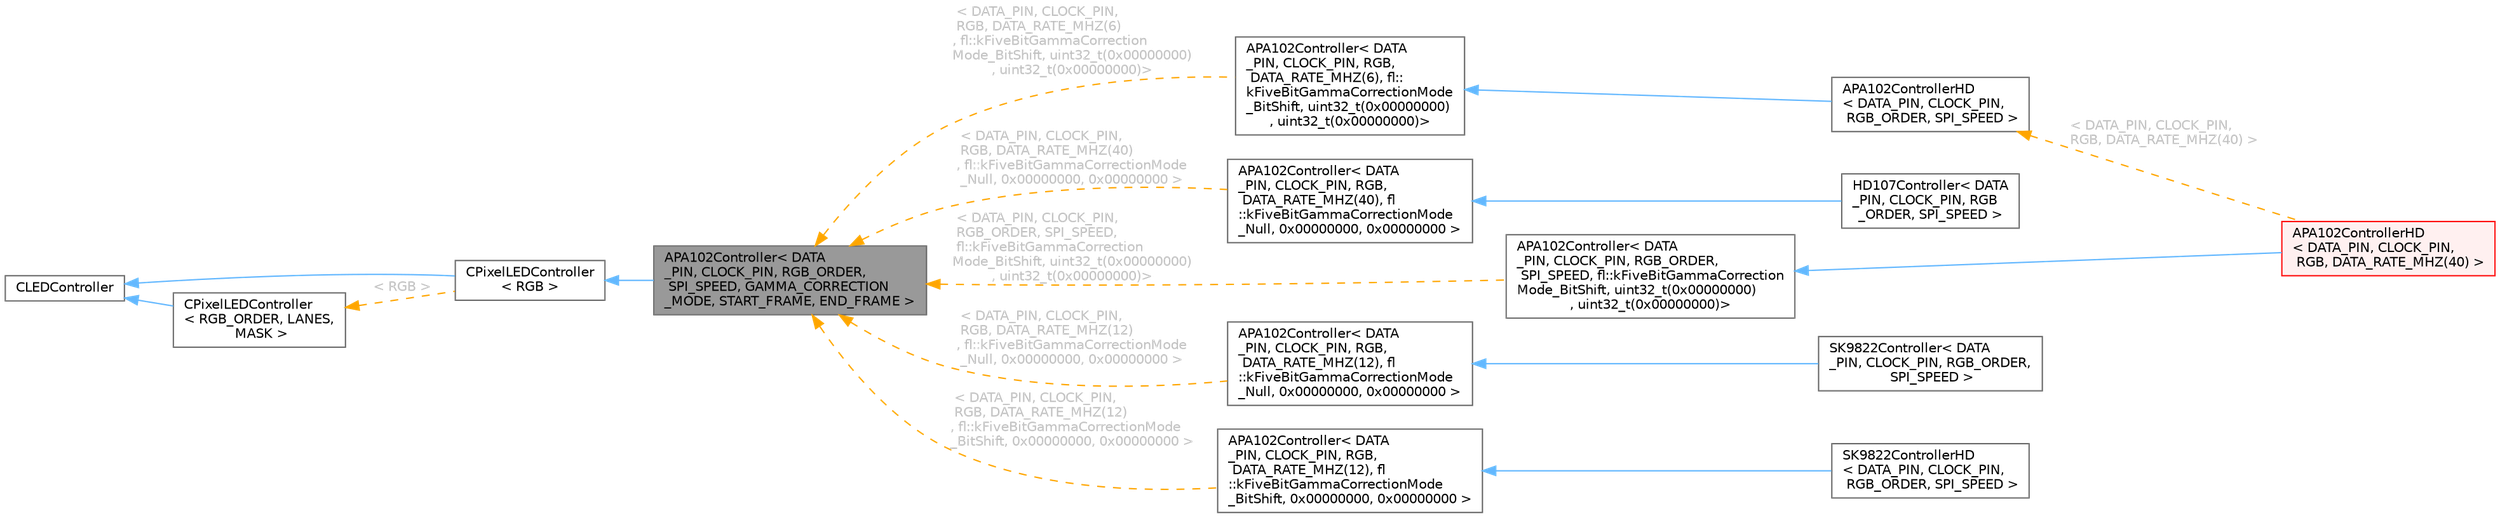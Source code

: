 digraph "APA102Controller&lt; DATA_PIN, CLOCK_PIN, RGB_ORDER, SPI_SPEED, GAMMA_CORRECTION_MODE, START_FRAME, END_FRAME &gt;"
{
 // INTERACTIVE_SVG=YES
 // LATEX_PDF_SIZE
  bgcolor="transparent";
  edge [fontname=Helvetica,fontsize=10,labelfontname=Helvetica,labelfontsize=10];
  node [fontname=Helvetica,fontsize=10,shape=box,height=0.2,width=0.4];
  rankdir="LR";
  Node1 [id="Node000001",label="APA102Controller\< DATA\l_PIN, CLOCK_PIN, RGB_ORDER,\l SPI_SPEED, GAMMA_CORRECTION\l_MODE, START_FRAME, END_FRAME \>",height=0.2,width=0.4,color="gray40", fillcolor="grey60", style="filled", fontcolor="black",tooltip="APA102 controller class."];
  Node2 -> Node1 [id="edge1_Node000001_Node000002",dir="back",color="steelblue1",style="solid",tooltip=" "];
  Node2 [id="Node000002",label="CPixelLEDController\l\< RGB \>",height=0.2,width=0.4,color="gray40", fillcolor="white", style="filled",URL="$d0/dc9/class_c_pixel_l_e_d_controller.html",tooltip=" "];
  Node3 -> Node2 [id="edge2_Node000002_Node000003",dir="back",color="steelblue1",style="solid",tooltip=" "];
  Node3 [id="Node000003",label="CLEDController",height=0.2,width=0.4,color="gray40", fillcolor="white", style="filled",URL="$d6/d2c/class_c_l_e_d_controller.html",tooltip="Base definition for an LED controller."];
  Node4 -> Node2 [id="edge3_Node000002_Node000004",dir="back",color="orange",style="dashed",tooltip=" ",label=" \< RGB \>",fontcolor="grey" ];
  Node4 [id="Node000004",label="CPixelLEDController\l\< RGB_ORDER, LANES,\l MASK \>",height=0.2,width=0.4,color="gray40", fillcolor="white", style="filled",URL="$d0/dc9/class_c_pixel_l_e_d_controller.html",tooltip="Template extension of the CLEDController class."];
  Node3 -> Node4 [id="edge4_Node000004_Node000003",dir="back",color="steelblue1",style="solid",tooltip=" "];
  Node1 -> Node5 [id="edge5_Node000001_Node000005",dir="back",color="orange",style="dashed",tooltip=" ",label=" \< DATA_PIN, CLOCK_PIN,\l RGB, DATA_RATE_MHZ(6)\l, fl::kFiveBitGammaCorrection\lMode_BitShift, uint32_t(0x00000000)\l, uint32_t(0x00000000)\>",fontcolor="grey" ];
  Node5 [id="Node000005",label="APA102Controller\< DATA\l_PIN, CLOCK_PIN, RGB,\l DATA_RATE_MHZ(6), fl::\lkFiveBitGammaCorrectionMode\l_BitShift, uint32_t(0x00000000)\l, uint32_t(0x00000000)\>",height=0.2,width=0.4,color="gray40", fillcolor="white", style="filled",URL="$d4/d96/class_a_p_a102_controller.html",tooltip=" "];
  Node5 -> Node6 [id="edge6_Node000005_Node000006",dir="back",color="steelblue1",style="solid",tooltip=" "];
  Node6 [id="Node000006",label="APA102ControllerHD\l\< DATA_PIN, CLOCK_PIN,\l RGB_ORDER, SPI_SPEED \>",height=0.2,width=0.4,color="gray40", fillcolor="white", style="filled",URL="$d6/dc7/class_a_p_a102_controller_h_d.html",tooltip="APA102 high definition controller class."];
  Node6 -> Node7 [id="edge7_Node000006_Node000007",dir="back",color="orange",style="dashed",tooltip=" ",label=" \< DATA_PIN, CLOCK_PIN,\l RGB, DATA_RATE_MHZ(40) \>",fontcolor="grey" ];
  Node7 [id="Node000007",label="APA102ControllerHD\l\< DATA_PIN, CLOCK_PIN,\l RGB, DATA_RATE_MHZ(40) \>",height=0.2,width=0.4,color="red", fillcolor="#FFF0F0", style="filled",URL="$d6/dc7/class_a_p_a102_controller_h_d.html",tooltip=" "];
  Node1 -> Node9 [id="edge8_Node000001_Node000009",dir="back",color="orange",style="dashed",tooltip=" ",label=" \< DATA_PIN, CLOCK_PIN,\l RGB, DATA_RATE_MHZ(40)\l, fl::kFiveBitGammaCorrectionMode\l_Null, 0x00000000, 0x00000000 \>",fontcolor="grey" ];
  Node9 [id="Node000009",label="APA102Controller\< DATA\l_PIN, CLOCK_PIN, RGB,\l DATA_RATE_MHZ(40), fl\l::kFiveBitGammaCorrectionMode\l_Null, 0x00000000, 0x00000000 \>",height=0.2,width=0.4,color="gray40", fillcolor="white", style="filled",URL="$d4/d96/class_a_p_a102_controller.html",tooltip=" "];
  Node9 -> Node10 [id="edge9_Node000009_Node000010",dir="back",color="steelblue1",style="solid",tooltip=" "];
  Node10 [id="Node000010",label="HD107Controller\< DATA\l_PIN, CLOCK_PIN, RGB\l_ORDER, SPI_SPEED \>",height=0.2,width=0.4,color="gray40", fillcolor="white", style="filled",URL="$d9/d06/class_h_d107_controller.html",tooltip="HD107 is just the APA102 with a default 40Mhz clock rate."];
  Node1 -> Node11 [id="edge10_Node000001_Node000011",dir="back",color="orange",style="dashed",tooltip=" ",label=" \< DATA_PIN, CLOCK_PIN,\l RGB_ORDER, SPI_SPEED,\l fl::kFiveBitGammaCorrection\lMode_BitShift, uint32_t(0x00000000)\l, uint32_t(0x00000000)\>",fontcolor="grey" ];
  Node11 [id="Node000011",label="APA102Controller\< DATA\l_PIN, CLOCK_PIN, RGB_ORDER,\l SPI_SPEED, fl::kFiveBitGammaCorrection\lMode_BitShift, uint32_t(0x00000000)\l, uint32_t(0x00000000)\>",height=0.2,width=0.4,color="gray40", fillcolor="white", style="filled",URL="$d4/d96/class_a_p_a102_controller.html",tooltip=" "];
  Node11 -> Node7 [id="edge11_Node000011_Node000007",dir="back",color="steelblue1",style="solid",tooltip=" "];
  Node1 -> Node12 [id="edge12_Node000001_Node000012",dir="back",color="orange",style="dashed",tooltip=" ",label=" \< DATA_PIN, CLOCK_PIN,\l RGB, DATA_RATE_MHZ(12)\l, fl::kFiveBitGammaCorrectionMode\l_Null, 0x00000000, 0x00000000 \>",fontcolor="grey" ];
  Node12 [id="Node000012",label="APA102Controller\< DATA\l_PIN, CLOCK_PIN, RGB,\l DATA_RATE_MHZ(12), fl\l::kFiveBitGammaCorrectionMode\l_Null, 0x00000000, 0x00000000 \>",height=0.2,width=0.4,color="gray40", fillcolor="white", style="filled",URL="$d4/d96/class_a_p_a102_controller.html",tooltip=" "];
  Node12 -> Node13 [id="edge13_Node000012_Node000013",dir="back",color="steelblue1",style="solid",tooltip=" "];
  Node13 [id="Node000013",label="SK9822Controller\< DATA\l_PIN, CLOCK_PIN, RGB_ORDER,\l SPI_SPEED \>",height=0.2,width=0.4,color="gray40", fillcolor="white", style="filled",URL="$d3/de0/class_s_k9822_controller.html",tooltip="SK9822 controller class."];
  Node1 -> Node14 [id="edge14_Node000001_Node000014",dir="back",color="orange",style="dashed",tooltip=" ",label=" \< DATA_PIN, CLOCK_PIN,\l RGB, DATA_RATE_MHZ(12)\l, fl::kFiveBitGammaCorrectionMode\l_BitShift, 0x00000000, 0x00000000 \>",fontcolor="grey" ];
  Node14 [id="Node000014",label="APA102Controller\< DATA\l_PIN, CLOCK_PIN, RGB,\l DATA_RATE_MHZ(12), fl\l::kFiveBitGammaCorrectionMode\l_BitShift, 0x00000000, 0x00000000 \>",height=0.2,width=0.4,color="gray40", fillcolor="white", style="filled",URL="$d4/d96/class_a_p_a102_controller.html",tooltip=" "];
  Node14 -> Node15 [id="edge15_Node000014_Node000015",dir="back",color="steelblue1",style="solid",tooltip=" "];
  Node15 [id="Node000015",label="SK9822ControllerHD\l\< DATA_PIN, CLOCK_PIN,\l RGB_ORDER, SPI_SPEED \>",height=0.2,width=0.4,color="gray40", fillcolor="white", style="filled",URL="$da/d45/class_s_k9822_controller_h_d.html",tooltip="SK9822 controller class."];
}
